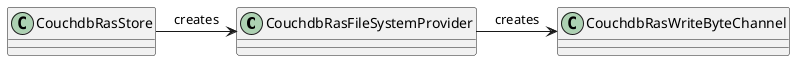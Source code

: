 @startuml

class CouchdbRasFileSystemProvider{

}

class CouchdbRasWriteByteChannel {

}


CouchdbRasFileSystemProvider -> CouchdbRasWriteByteChannel : "creates"
CouchdbRasStore -> CouchdbRasFileSystemProvider : "creates"
@enduml